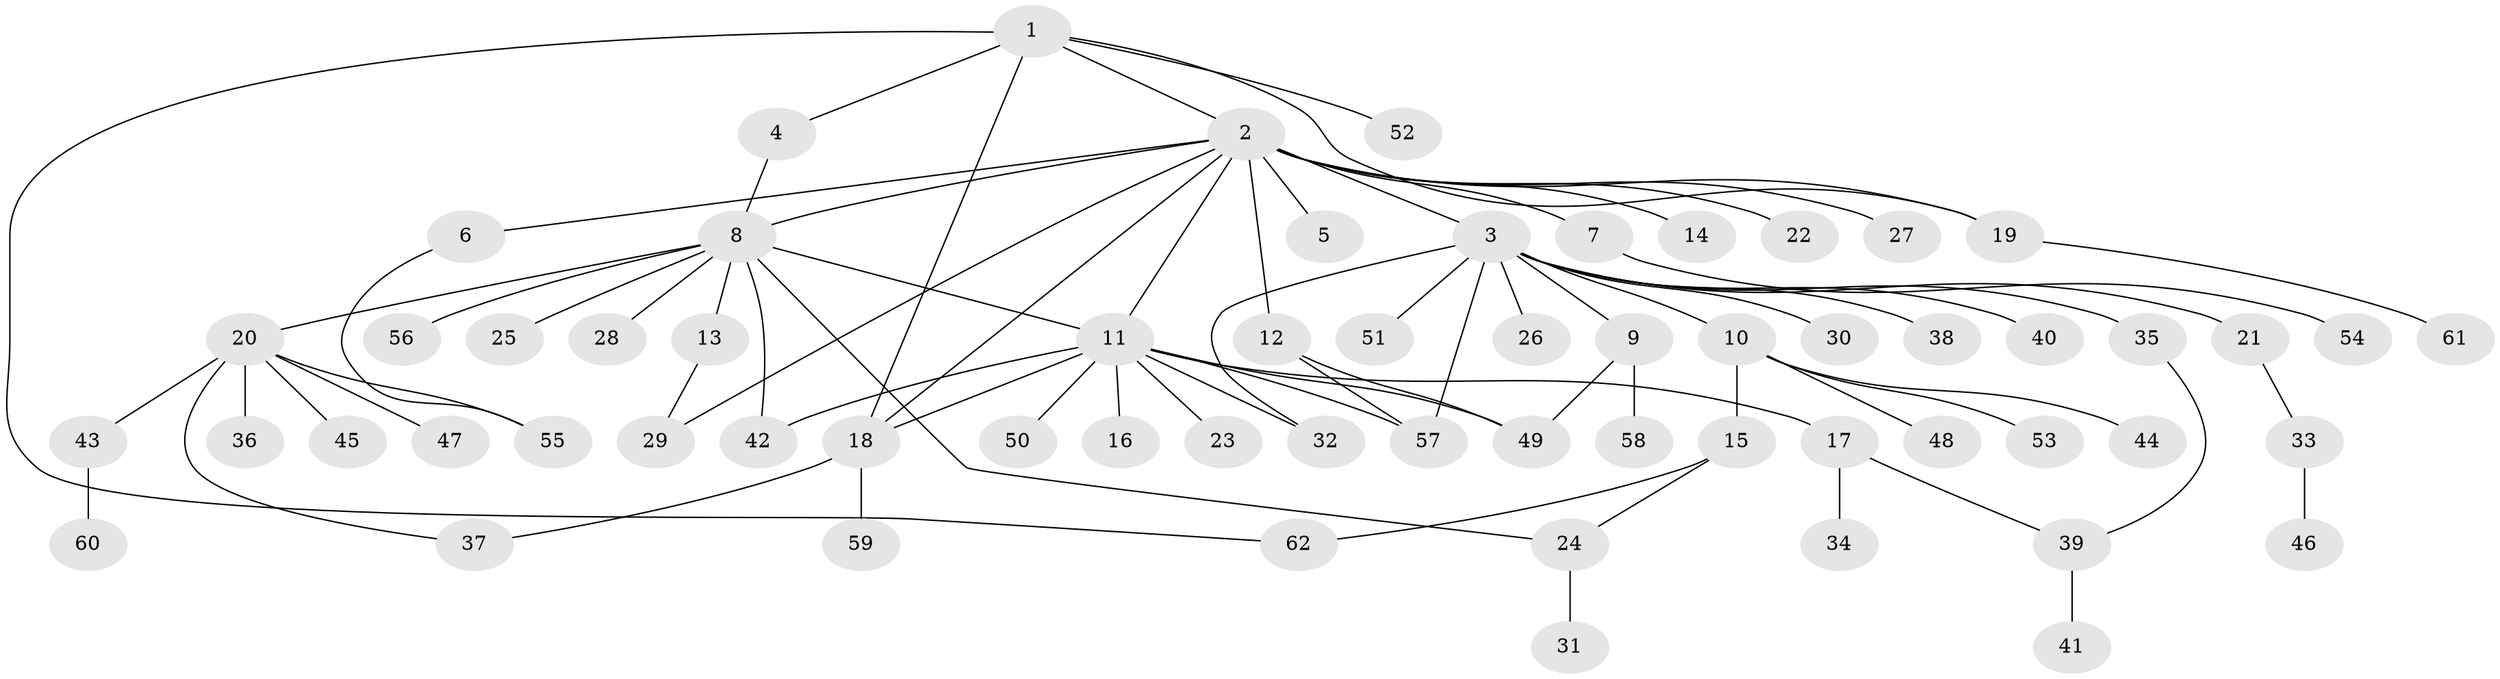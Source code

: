 // coarse degree distribution, {1: 0.32, 11: 0.04, 2: 0.32, 7: 0.04, 5: 0.08, 6: 0.04, 9: 0.04, 4: 0.08, 3: 0.04}
// Generated by graph-tools (version 1.1) at 2025/36/03/04/25 23:36:57]
// undirected, 62 vertices, 78 edges
graph export_dot {
  node [color=gray90,style=filled];
  1;
  2;
  3;
  4;
  5;
  6;
  7;
  8;
  9;
  10;
  11;
  12;
  13;
  14;
  15;
  16;
  17;
  18;
  19;
  20;
  21;
  22;
  23;
  24;
  25;
  26;
  27;
  28;
  29;
  30;
  31;
  32;
  33;
  34;
  35;
  36;
  37;
  38;
  39;
  40;
  41;
  42;
  43;
  44;
  45;
  46;
  47;
  48;
  49;
  50;
  51;
  52;
  53;
  54;
  55;
  56;
  57;
  58;
  59;
  60;
  61;
  62;
  1 -- 2;
  1 -- 4;
  1 -- 18;
  1 -- 19;
  1 -- 52;
  1 -- 62;
  2 -- 3;
  2 -- 5;
  2 -- 6;
  2 -- 7;
  2 -- 8;
  2 -- 11;
  2 -- 12;
  2 -- 14;
  2 -- 18;
  2 -- 19;
  2 -- 22;
  2 -- 27;
  2 -- 29;
  3 -- 9;
  3 -- 10;
  3 -- 21;
  3 -- 26;
  3 -- 30;
  3 -- 32;
  3 -- 35;
  3 -- 38;
  3 -- 40;
  3 -- 51;
  3 -- 57;
  4 -- 8;
  6 -- 55;
  7 -- 54;
  8 -- 11;
  8 -- 13;
  8 -- 20;
  8 -- 24;
  8 -- 25;
  8 -- 28;
  8 -- 42;
  8 -- 56;
  9 -- 49;
  9 -- 58;
  10 -- 15;
  10 -- 44;
  10 -- 48;
  10 -- 53;
  11 -- 16;
  11 -- 17;
  11 -- 18;
  11 -- 23;
  11 -- 32;
  11 -- 42;
  11 -- 49;
  11 -- 50;
  11 -- 57;
  12 -- 49;
  12 -- 57;
  13 -- 29;
  15 -- 24;
  15 -- 62;
  17 -- 34;
  17 -- 39;
  18 -- 37;
  18 -- 59;
  19 -- 61;
  20 -- 36;
  20 -- 37;
  20 -- 43;
  20 -- 45;
  20 -- 47;
  20 -- 55;
  21 -- 33;
  24 -- 31;
  33 -- 46;
  35 -- 39;
  39 -- 41;
  43 -- 60;
}
